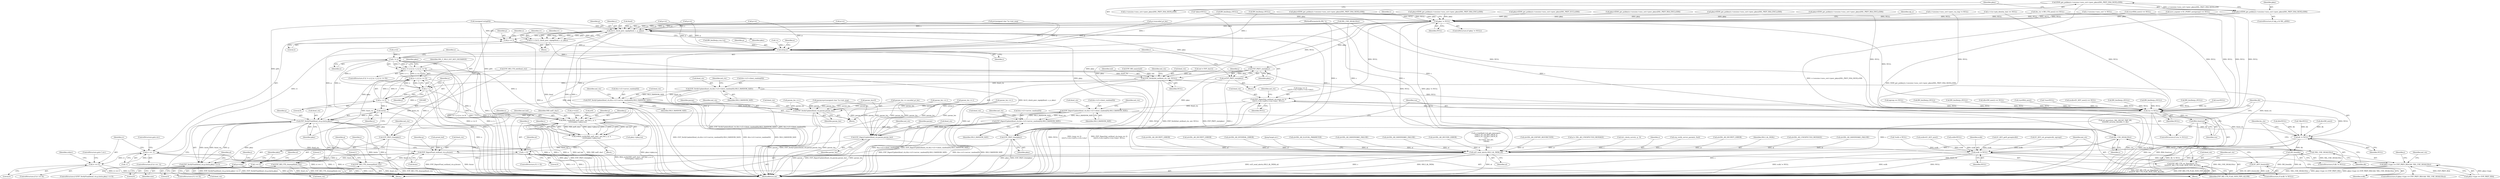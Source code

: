 digraph "0_openssl_b15f8769644b00ef7283521593360b7b2135cb63@array" {
"1000761" [label="(Call,X509_get_pubkey(s->session->sess_cert->peer_pkeys[SSL_PKEY_DSA_SIGN].x509))"];
"1000759" [label="(Call,pkey=X509_get_pubkey(s->session->sess_cert->peer_pkeys[SSL_PKEY_DSA_SIGN].x509))"];
"1001423" [label="(Call,pkey != NULL)"];
"1001443" [label="(Call,tls12_check_peer_sigalg(&md, s, p, pkey))"];
"1001441" [label="(Call,rv = tls12_check_peer_sigalg(&md, s, p, pkey))"];
"1001450" [label="(Call,rv == -1)"];
"1001457" [label="(Call,rv == 0)"];
"1001467" [label="(Call,p += 2)"];
"1001486" [label="(Call,n2s(p,i))"];
"1001498" [label="(Call,i != n)"];
"1001497" [label="(Call,(i != n) || (n > j) || (n <= 0))"];
"1001502" [label="(Call,n > j)"];
"1001501" [label="(Call,(n > j) || (n <= 0))"];
"1001505" [label="(Call,n <= 0)"];
"1001607" [label="(Call,RSA_verify(NID_md5_sha1, md_buf, j, p, n,\n\t\t\t\t\t\t\t\tpkey->pkey.rsa))"];
"1001605" [label="(Call,i=RSA_verify(NID_md5_sha1, md_buf, j, p, n,\n\t\t\t\t\t\t\t\tpkey->pkey.rsa))"];
"1001619" [label="(Call,i < 0)"];
"1001631" [label="(Call,i == 0)"];
"1001684" [label="(Call,(int)n)"];
"1001680" [label="(Call,EVP_VerifyFinal(&md_ctx,p,(int)n,pkey))"];
"1001679" [label="(Call,EVP_VerifyFinal(&md_ctx,p,(int)n,pkey) <= 0)"];
"1001728" [label="(Call,EVP_PKEY_free(pkey))"];
"1001730" [label="(Call,EVP_MD_CTX_cleanup(&md_ctx))"];
"1001741" [label="(Call,EVP_PKEY_free(pkey))"];
"1001765" [label="(Call,EVP_MD_CTX_cleanup(&md_ctx))"];
"1001494" [label="(Call,EVP_PKEY_size(pkey))"];
"1001492" [label="(Call,j=EVP_PKEY_size(pkey))"];
"1001521" [label="(Call,SSL_USE_SIGALGS(s))"];
"1001520" [label="(Call,!SSL_USE_SIGALGS(s))"];
"1001514" [label="(Call,pkey->type == EVP_PKEY_RSA && !SSL_USE_SIGALGS(s))"];
"1001736" [label="(Call,ssl3_send_alert(s,SSL3_AL_FATAL,al))"];
"1001546" [label="(Call,EVP_DigestInit_ex(&md_ctx,(num == 2)\n\t\t\t\t\t?s->ctx->md5:s->ctx->sha1, NULL))"];
"1001564" [label="(Call,EVP_DigestUpdate(&md_ctx,&(s->s3->client_random[0]),SSL3_RANDOM_SIZE))"];
"1001576" [label="(Call,EVP_DigestUpdate(&md_ctx,&(s->s3->server_random[0]),SSL3_RANDOM_SIZE))"];
"1001588" [label="(Call,EVP_DigestUpdate(&md_ctx,param,param_len))"];
"1001593" [label="(Call,EVP_DigestFinal_ex(&md_ctx,q,&size))"];
"1001542" [label="(Call,EVP_MD_CTX_set_flags(&md_ctx,\n\t\t\t\t\tEVP_MD_CTX_FLAG_NON_FIPS_ALLOW))"];
"1001599" [label="(Call,q+=size)"];
"1001744" [label="(Call,rsa != NULL)"];
"1001747" [label="(Call,RSA_free(rsa))"];
"1001750" [label="(Call,dh != NULL)"];
"1001753" [label="(Call,DH_free(dh))"];
"1001760" [label="(Call,ecdh != NULL)"];
"1001763" [label="(Call,EC_KEY_free(ecdh))"];
"1001644" [label="(Call,EVP_VerifyInit_ex(&md_ctx, md, NULL))"];
"1001649" [label="(Call,EVP_VerifyUpdate(&md_ctx,&(s->s3->client_random[0]),SSL3_RANDOM_SIZE))"];
"1001661" [label="(Call,EVP_VerifyUpdate(&md_ctx,&(s->s3->server_random[0]),SSL3_RANDOM_SIZE))"];
"1001673" [label="(Call,EVP_VerifyUpdate(&md_ctx,param,param_len))"];
"1001635" [label="(Call,al=SSL_AD_DECRYPT_ERROR)"];
"1001441" [label="(Call,rv = tls12_check_peer_sigalg(&md, s, p, pkey))"];
"1000281" [label="(Call,p=(unsigned char *)s->init_msg)"];
"1001619" [label="(Call,i < 0)"];
"1001474" [label="(Call,md = EVP_sha1())"];
"1001545" [label="(Identifier,EVP_MD_CTX_FLAG_NON_FIPS_ALLOW)"];
"1001594" [label="(Call,&md_ctx)"];
"1001503" [label="(Identifier,n)"];
"1000710" [label="(Call,BN_bin2bn(p,i,NULL))"];
"1001488" [label="(Identifier,i)"];
"1001612" [label="(Identifier,n)"];
"1001754" [label="(Identifier,dh)"];
"1001187" [label="(Call,ecdh=EC_KEY_new())"];
"1001242" [label="(Call,ngroup == NULL)"];
"1001649" [label="(Call,EVP_VerifyUpdate(&md_ctx,&(s->s3->client_random[0]),SSL3_RANDOM_SIZE))"];
"1001567" [label="(Call,&(s->s3->client_random[0]))"];
"1001523" [label="(Block,)"];
"1001492" [label="(Call,j=EVP_PKEY_size(pkey))"];
"1000155" [label="(Call,*dh=NULL)"];
"1000386" [label="(Call,param_len=0)"];
"1001563" [label="(Identifier,NULL)"];
"1001577" [label="(Call,&md_ctx)"];
"1001765" [label="(Call,EVP_MD_CTX_cleanup(&md_ctx))"];
"1001609" [label="(Identifier,md_buf)"];
"1000447" [label="(Call,param_len += i)"];
"1001590" [label="(Identifier,md_ctx)"];
"1001767" [label="(Identifier,md_ctx)"];
"1001703" [label="(Identifier,alg_a)"];
"1000759" [label="(Call,pkey=X509_get_pubkey(s->session->sess_cert->peer_pkeys[SSL_PKEY_DSA_SIGN].x509))"];
"1001690" [label="(Call,al=SSL_AD_DECRYPT_ERROR)"];
"1001763" [label="(Call,EC_KEY_free(ecdh))"];
"1001647" [label="(Identifier,md)"];
"1001623" [label="(Call,al=SSL_AD_DECRYPT_ERROR)"];
"1001652" [label="(Call,&(s->s3->client_random[0]))"];
"1001134" [label="(Call,pkey=X509_get_pubkey(s->session->sess_cert->peer_pkeys[SSL_PKEY_DSA_SIGN].x509))"];
"1001499" [label="(Identifier,i)"];
"1001650" [label="(Call,&md_ctx)"];
"1001546" [label="(Call,EVP_DigestInit_ex(&md_ctx,(num == 2)\n\t\t\t\t\t?s->ctx->md5:s->ctx->sha1, NULL))"];
"1001677" [label="(Identifier,param_len)"];
"1001521" [label="(Call,SSL_USE_SIGALGS(s))"];
"1001684" [label="(Call,(int)n)"];
"1001621" [label="(Literal,0)"];
"1001736" [label="(Call,ssl3_send_alert(s,SSL3_AL_FATAL,al))"];
"1001502" [label="(Call,n > j)"];
"1001467" [label="(Call,p += 2)"];
"1001600" [label="(Identifier,q)"];
"1001770" [label="(Literal,1)"];
"1001398" [label="(Call,ecdh=NULL)"];
"1001541" [label="(Block,)"];
"1001459" [label="(Literal,0)"];
"1001618" [label="(ControlStructure,if (i < 0))"];
"1001452" [label="(Call,-1)"];
"1001486" [label="(Call,n2s(p,i))"];
"1001542" [label="(Call,EVP_MD_CTX_set_flags(&md_ctx,\n\t\t\t\t\tEVP_MD_CTX_FLAG_NON_FIPS_ALLOW))"];
"1000719" [label="(Call,p+=i)"];
"1001597" [label="(Call,&size)"];
"1001504" [label="(Identifier,j)"];
"1001468" [label="(Identifier,p)"];
"1001497" [label="(Call,(i != n) || (n > j) || (n <= 0))"];
"1001337" [label="(Call,param_len += encoded_pt_len)"];
"1000867" [label="(Call,param_len += i)"];
"1001771" [label="(MethodReturn,int)"];
"1001517" [label="(Identifier,pkey)"];
"1000551" [label="(Call,BN_bin2bn(p,i,NULL))"];
"1001747" [label="(Call,RSA_free(rsa))"];
"1001578" [label="(Identifier,md_ctx)"];
"1001686" [label="(Identifier,n)"];
"1001465" [label="(Call,EVP_MD_name(md))"];
"1001729" [label="(Identifier,pkey)"];
"1000502" [label="(Call,p+=i)"];
"1001589" [label="(Call,&md_ctx)"];
"1001749" [label="(ControlStructure,if (dh != NULL))"];
"1000762" [label="(Call,s->session->sess_cert->peer_pkeys[SSL_PKEY_DSA_SIGN].x509)"];
"1000400" [label="(Call,al=SSL_AD_DECODE_ERROR)"];
"1001661" [label="(Call,EVP_VerifyUpdate(&md_ctx,&(s->s3->server_random[0]),SSL3_RANDOM_SIZE))"];
"1001620" [label="(Identifier,i)"];
"1000760" [label="(Identifier,pkey)"];
"1000602" [label="(Call,BN_bin2bn(p,i,NULL))"];
"1001745" [label="(Identifier,rsa)"];
"1001679" [label="(Call,EVP_VerifyFinal(&md_ctx,p,(int)n,pkey) <= 0)"];
"1000699" [label="(Call,param_len += i)"];
"1000183" [label="(Call,s->method->ssl_get_message(s,\n\t\tSSL3_ST_CR_KEY_EXCH_A,\n\t\tSSL3_ST_CR_KEY_EXCH_B,\n\t\t-1,\n\t\ts->max_cert_list,\n \t\t&ok))"];
"1001426" [label="(Block,)"];
"1001644" [label="(Call,EVP_VerifyInit_ex(&md_ctx, md, NULL))"];
"1001282" [label="(Call,al=SSL_AD_EXPORT_RESTRICTION)"];
"1001450" [label="(Call,rv == -1)"];
"1001630" [label="(ControlStructure,if (i == 0))"];
"1001513" [label="(ControlStructure,if (pkey->type == EVP_PKEY_RSA && !SSL_USE_SIGALGS(s)))"];
"1001631" [label="(Call,i == 0)"];
"1001673" [label="(Call,EVP_VerifyUpdate(&md_ctx,param,param_len))"];
"1000233" [label="(Call,al = SSL_AD_UNEXPECTED_MESSAGE)"];
"1001595" [label="(Identifier,md_ctx)"];
"1000936" [label="(Call,(dh=DH_new()) == NULL)"];
"1001469" [label="(Literal,2)"];
"1001507" [label="(Literal,0)"];
"1001543" [label="(Call,&md_ctx)"];
"1001608" [label="(Identifier,NID_md5_sha1)"];
"1000298" [label="(Call,s->session->sess_cert->peer_rsa_tmp != NULL)"];
"1001500" [label="(Identifier,n)"];
"1001079" [label="(Call,BN_bin2bn(p,i,NULL))"];
"1001506" [label="(Identifier,n)"];
"1000128" [label="(Block,)"];
"1001210" [label="(Call,tls1_check_curve(s, p, 3))"];
"1001751" [label="(Identifier,dh)"];
"1001662" [label="(Call,&md_ctx)"];
"1001683" [label="(Identifier,p)"];
"1001471" [label="(Identifier,n)"];
"1001494" [label="(Call,EVP_PKEY_size(pkey))"];
"1001490" [label="(Identifier,n)"];
"1001636" [label="(Identifier,al)"];
"1001674" [label="(Call,&md_ctx)"];
"1001737" [label="(Identifier,s)"];
"1000727" [label="(Call,srp_verify_server_param(s, &al))"];
"1001646" [label="(Identifier,md_ctx)"];
"1000143" [label="(Call,*pkey=NULL)"];
"1000740" [label="(Call,pkey=X509_get_pubkey(s->session->sess_cert->peer_pkeys[SSL_PKEY_RSA_ENC].x509))"];
"1001463" [label="(Identifier,stderr)"];
"1001607" [label="(Call,RSA_verify(NID_md5_sha1, md_buf, j, p, n,\n\t\t\t\t\t\t\t\tpkey->pkey.rsa))"];
"1001495" [label="(Identifier,pkey)"];
"1001566" [label="(Identifier,md_ctx)"];
"1000279" [label="(Call,param=p=(unsigned char *)s->init_msg)"];
"1001643" [label="(Block,)"];
"1001660" [label="(Identifier,SSL3_RANDOM_SIZE)"];
"1001449" [label="(ControlStructure,if (rv == -1))"];
"1001428" [label="(Call,SSL_USE_SIGALGS(s))"];
"1001447" [label="(Identifier,p)"];
"1001088" [label="(Call,p+=i)"];
"1001454" [label="(ControlStructure,goto err;)"];
"1001576" [label="(Call,EVP_DigestUpdate(&md_ctx,&(s->s3->server_random[0]),SSL3_RANDOM_SIZE))"];
"1001451" [label="(Identifier,rv)"];
"1001515" [label="(Call,pkey->type == EVP_PKEY_RSA)"];
"1001738" [label="(Identifier,SSL3_AL_FATAL)"];
"1000781" [label="(Call,rsa=RSA_new())"];
"1001443" [label="(Call,tls12_check_peer_sigalg(&md, s, p, pkey))"];
"1001564" [label="(Call,EVP_DigestUpdate(&md_ctx,&(s->s3->client_random[0]),SSL3_RANDOM_SIZE))"];
"1001675" [label="(Identifier,md_ctx)"];
"1001446" [label="(Identifier,s)"];
"1001766" [label="(Call,&md_ctx)"];
"1001514" [label="(Call,pkey->type == EVP_PKEY_RSA && !SSL_USE_SIGALGS(s))"];
"1001624" [label="(Identifier,al)"];
"1001565" [label="(Call,&md_ctx)"];
"1001746" [label="(Identifier,NULL)"];
"1001742" [label="(Identifier,pkey)"];
"1001575" [label="(Identifier,SSL3_RANDOM_SIZE)"];
"1001664" [label="(Call,&(s->s3->server_random[0]))"];
"1001444" [label="(Call,&md)"];
"1001728" [label="(Call,EVP_PKEY_free(pkey))"];
"1000630" [label="(Call,(unsigned int)(p[0]))"];
"1001343" [label="(Call,p+=encoded_pt_len)"];
"1001501" [label="(Call,(n > j) || (n <= 0))"];
"1000151" [label="(Call,*rsa=NULL)"];
"1001752" [label="(Identifier,NULL)"];
"1001415" [label="(Call,al=SSL_AD_UNEXPECTED_MESSAGE)"];
"1001606" [label="(Identifier,i)"];
"1001681" [label="(Call,&md_ctx)"];
"1001498" [label="(Call,i != n)"];
"1001688" [label="(Literal,0)"];
"1001522" [label="(Identifier,s)"];
"1001423" [label="(Call,pkey != NULL)"];
"1000495" [label="(Call,al=SSL_AD_HANDSHAKE_FAILURE)"];
"1001457" [label="(Call,rv == 0)"];
"1001731" [label="(Call,&md_ctx)"];
"1001744" [label="(Call,rsa != NULL)"];
"1000937" [label="(Call,dh=DH_new())"];
"1001115" [label="(Call,pkey=X509_get_pubkey(s->session->sess_cert->peer_pkeys[SSL_PKEY_RSA_ENC].x509))"];
"1001186" [label="(Call,(ecdh=EC_KEY_new()) == NULL)"];
"1001648" [label="(Identifier,NULL)"];
"1001424" [label="(Identifier,pkey)"];
"1001030" [label="(Call,BN_bin2bn(p,i,NULL))"];
"1001691" [label="(Identifier,al)"];
"1000659" [label="(Call,BN_bin2bn(p,i,NULL))"];
"1000780" [label="(Call,(rsa=RSA_new()) == NULL)"];
"1001764" [label="(Identifier,ecdh)"];
"1001602" [label="(Call,j+=size)"];
"1001294" [label="(Call,(srvr_ecpoint = EC_POINT_new(group)) == NULL)"];
"1001527" [label="(Identifier,j)"];
"1001096" [label="(Call,ssl_security(s, SSL_SECOP_TMP_DH,\n\t\t\t\t\t\tDH_security_bits(dh), 0, dh))"];
"1001505" [label="(Call,n <= 0)"];
"1001549" [label="(Call,(num == 2)\n\t\t\t\t\t?s->ctx->md5:s->ctx->sha1)"];
"1001748" [label="(Identifier,rsa)"];
"1001596" [label="(Identifier,q)"];
"1000127" [label="(MethodParameterIn,SSL *s)"];
"1001588" [label="(Call,EVP_DigestUpdate(&md_ctx,param,param_len))"];
"1001756" [label="(Identifier,bn_ctx)"];
"1001676" [label="(Identifier,param)"];
"1001422" [label="(ControlStructure,if (pkey != NULL))"];
"1000487" [label="(Call,s->ctx->psk_identity_hint == NULL)"];
"1000289" [label="(Call,s->session->sess_cert != NULL)"];
"1001599" [label="(Call,q+=size)"];
"1001548" [label="(Identifier,md_ctx)"];
"1000876" [label="(Call,BN_bin2bn(p,i,rsa->e))"];
"1001526" [label="(Call,j=0)"];
"1001613" [label="(Call,pkey->pkey.rsa)"];
"1001760" [label="(Call,ecdh != NULL)"];
"1001680" [label="(Call,EVP_VerifyFinal(&md_ctx,p,(int)n,pkey))"];
"1001730" [label="(Call,EVP_MD_CTX_cleanup(&md_ctx))"];
"1001230" [label="(Call,al=SSL_AD_INTERNAL_ERROR)"];
"1001753" [label="(Call,DH_free(dh))"];
"1001587" [label="(Identifier,SSL3_RANDOM_SIZE)"];
"1001743" [label="(ControlStructure,if (rsa != NULL))"];
"1001496" [label="(ControlStructure,if ((i != n) || (n > j) || (n <= 0)))"];
"1001520" [label="(Call,!SSL_USE_SIGALGS(s))"];
"1001429" [label="(Identifier,s)"];
"1001651" [label="(Identifier,md_ctx)"];
"1001750" [label="(Call,dh != NULL)"];
"1000981" [label="(Call,BN_bin2bn(p,i,NULL))"];
"1001593" [label="(Call,EVP_DigestFinal_ex(&md_ctx,q,&size))"];
"1001493" [label="(Identifier,j)"];
"1001353" [label="(Call,pkey=X509_get_pubkey(s->session->sess_cert->peer_pkeys[SSL_PKEY_RSA_ENC].x509))"];
"1001739" [label="(Identifier,al)"];
"1001740" [label="(JumpTarget,err:)"];
"1001461" [label="(ControlStructure,goto f_err;)"];
"1001603" [label="(Identifier,j)"];
"1001070" [label="(Call,param_len += i)"];
"1001456" [label="(ControlStructure,if (rv == 0))"];
"1001448" [label="(Identifier,pkey)"];
"1001458" [label="(Identifier,rv)"];
"1001170" [label="(Call,al=SSL_AD_ILLEGAL_PARAMETER)"];
"1001761" [label="(Identifier,ecdh)"];
"1001732" [label="(Identifier,md_ctx)"];
"1001579" [label="(Call,&(s->s3->server_random[0]))"];
"1001741" [label="(Call,EVP_PKEY_free(pkey))"];
"1001104" [label="(Call,al=SSL_AD_HANDSHAKE_FAILURE)"];
"1001372" [label="(Call,pkey=X509_get_pubkey(s->session->sess_cert->peer_pkeys[SSL_PKEY_ECC].x509))"];
"1001529" [label="(Call,q=md_buf)"];
"1001663" [label="(Identifier,md_ctx)"];
"1001489" [label="(Call,n-=2)"];
"1001605" [label="(Call,i=RSA_verify(NID_md5_sha1, md_buf, j, p, n,\n\t\t\t\t\t\t\t\tpkey->pkey.rsa))"];
"1001487" [label="(Identifier,p)"];
"1001672" [label="(Identifier,SSL3_RANDOM_SIZE)"];
"1001510" [label="(Identifier,SSL_F_SSL3_GET_KEY_EXCHANGE)"];
"1001687" [label="(Identifier,pkey)"];
"1001682" [label="(Identifier,md_ctx)"];
"1000755" [label="(ControlStructure,if (alg_a & SSL_aDSS))"];
"1001157" [label="(Call,dh=NULL)"];
"1001611" [label="(Identifier,p)"];
"1001762" [label="(Identifier,NULL)"];
"1001442" [label="(Identifier,rv)"];
"1000429" [label="(Call,al=SSL_AD_HANDSHAKE_FAILURE)"];
"1001265" [label="(Call,EC_KEY_get0_group(ecdh))"];
"1000897" [label="(Call,pkey=X509_get_pubkey(s->session->sess_cert->peer_pkeys[SSL_PKEY_RSA_ENC].x509))"];
"1000178" [label="(Call,EVP_MD_CTX_init(&md_ctx))"];
"1001601" [label="(Identifier,size)"];
"1001252" [label="(Call,EC_KEY_set_group(ecdh, ngroup))"];
"1000461" [label="(Call,1-i)"];
"1001430" [label="(Block,)"];
"1001610" [label="(Identifier,j)"];
"1001759" [label="(ControlStructure,if (ecdh != NULL))"];
"1001300" [label="(Call,(bn_ctx = BN_CTX_new()) == NULL)"];
"1001633" [label="(Literal,0)"];
"1001678" [label="(ControlStructure,if (EVP_VerifyFinal(&md_ctx,p,(int)n,pkey) <= 0))"];
"1001592" [label="(Identifier,param_len)"];
"1001425" [label="(Identifier,NULL)"];
"1000159" [label="(Call,*ecdh = NULL)"];
"1001734" [label="(Literal,1)"];
"1001591" [label="(Identifier,param)"];
"1001645" [label="(Call,&md_ctx)"];
"1000761" [label="(Call,X509_get_pubkey(s->session->sess_cert->peer_pkeys[SSL_PKEY_DSA_SIGN].x509))"];
"1001547" [label="(Call,&md_ctx)"];
"1000926" [label="(Call,rsa=NULL)"];
"1001632" [label="(Identifier,i)"];
"1000887" [label="(Call,p+=i)"];
"1000761" -> "1000759"  [label="AST: "];
"1000761" -> "1000762"  [label="CFG: "];
"1000762" -> "1000761"  [label="AST: "];
"1000759" -> "1000761"  [label="CFG: "];
"1000761" -> "1001771"  [label="DDG: s->session->sess_cert->peer_pkeys[SSL_PKEY_DSA_SIGN].x509"];
"1000761" -> "1000759"  [label="DDG: s->session->sess_cert->peer_pkeys[SSL_PKEY_DSA_SIGN].x509"];
"1000759" -> "1000755"  [label="AST: "];
"1000760" -> "1000759"  [label="AST: "];
"1001424" -> "1000759"  [label="CFG: "];
"1000759" -> "1001771"  [label="DDG: X509_get_pubkey(s->session->sess_cert->peer_pkeys[SSL_PKEY_DSA_SIGN].x509)"];
"1000759" -> "1001423"  [label="DDG: pkey"];
"1001423" -> "1001422"  [label="AST: "];
"1001423" -> "1001425"  [label="CFG: "];
"1001424" -> "1001423"  [label="AST: "];
"1001425" -> "1001423"  [label="AST: "];
"1001429" -> "1001423"  [label="CFG: "];
"1001703" -> "1001423"  [label="CFG: "];
"1001423" -> "1001771"  [label="DDG: NULL"];
"1001423" -> "1001771"  [label="DDG: pkey != NULL"];
"1001115" -> "1001423"  [label="DDG: pkey"];
"1000143" -> "1001423"  [label="DDG: pkey"];
"1000897" -> "1001423"  [label="DDG: pkey"];
"1001353" -> "1001423"  [label="DDG: pkey"];
"1000740" -> "1001423"  [label="DDG: pkey"];
"1001134" -> "1001423"  [label="DDG: pkey"];
"1001372" -> "1001423"  [label="DDG: pkey"];
"1000487" -> "1001423"  [label="DDG: NULL"];
"1000298" -> "1001423"  [label="DDG: NULL"];
"1000710" -> "1001423"  [label="DDG: NULL"];
"1000289" -> "1001423"  [label="DDG: NULL"];
"1001294" -> "1001423"  [label="DDG: NULL"];
"1001300" -> "1001423"  [label="DDG: NULL"];
"1001079" -> "1001423"  [label="DDG: NULL"];
"1000780" -> "1001423"  [label="DDG: NULL"];
"1001423" -> "1001443"  [label="DDG: pkey"];
"1001423" -> "1001494"  [label="DDG: pkey"];
"1001423" -> "1001546"  [label="DDG: NULL"];
"1001423" -> "1001644"  [label="DDG: NULL"];
"1001423" -> "1001728"  [label="DDG: pkey"];
"1001423" -> "1001741"  [label="DDG: pkey"];
"1001423" -> "1001744"  [label="DDG: NULL"];
"1001443" -> "1001441"  [label="AST: "];
"1001443" -> "1001448"  [label="CFG: "];
"1001444" -> "1001443"  [label="AST: "];
"1001446" -> "1001443"  [label="AST: "];
"1001447" -> "1001443"  [label="AST: "];
"1001448" -> "1001443"  [label="AST: "];
"1001441" -> "1001443"  [label="CFG: "];
"1001443" -> "1001771"  [label="DDG: &md"];
"1001443" -> "1001771"  [label="DDG: p"];
"1001443" -> "1001771"  [label="DDG: s"];
"1001443" -> "1001441"  [label="DDG: &md"];
"1001443" -> "1001441"  [label="DDG: s"];
"1001443" -> "1001441"  [label="DDG: p"];
"1001443" -> "1001441"  [label="DDG: pkey"];
"1001428" -> "1001443"  [label="DDG: s"];
"1000127" -> "1001443"  [label="DDG: s"];
"1000281" -> "1001443"  [label="DDG: p"];
"1000630" -> "1001443"  [label="DDG: p[0]"];
"1000502" -> "1001443"  [label="DDG: p"];
"1001088" -> "1001443"  [label="DDG: p"];
"1000719" -> "1001443"  [label="DDG: p"];
"1001343" -> "1001443"  [label="DDG: p"];
"1000887" -> "1001443"  [label="DDG: p"];
"1001443" -> "1001467"  [label="DDG: p"];
"1001443" -> "1001494"  [label="DDG: pkey"];
"1001443" -> "1001521"  [label="DDG: s"];
"1001443" -> "1001736"  [label="DDG: s"];
"1001443" -> "1001741"  [label="DDG: pkey"];
"1001441" -> "1001430"  [label="AST: "];
"1001442" -> "1001441"  [label="AST: "];
"1001451" -> "1001441"  [label="CFG: "];
"1001441" -> "1001771"  [label="DDG: tls12_check_peer_sigalg(&md, s, p, pkey)"];
"1001441" -> "1001450"  [label="DDG: rv"];
"1001450" -> "1001449"  [label="AST: "];
"1001450" -> "1001452"  [label="CFG: "];
"1001451" -> "1001450"  [label="AST: "];
"1001452" -> "1001450"  [label="AST: "];
"1001454" -> "1001450"  [label="CFG: "];
"1001458" -> "1001450"  [label="CFG: "];
"1001450" -> "1001771"  [label="DDG: -1"];
"1001450" -> "1001771"  [label="DDG: rv"];
"1001450" -> "1001771"  [label="DDG: rv == -1"];
"1001452" -> "1001450"  [label="DDG: 1"];
"1001450" -> "1001457"  [label="DDG: rv"];
"1001457" -> "1001456"  [label="AST: "];
"1001457" -> "1001459"  [label="CFG: "];
"1001458" -> "1001457"  [label="AST: "];
"1001459" -> "1001457"  [label="AST: "];
"1001461" -> "1001457"  [label="CFG: "];
"1001463" -> "1001457"  [label="CFG: "];
"1001457" -> "1001771"  [label="DDG: rv == 0"];
"1001457" -> "1001771"  [label="DDG: rv"];
"1001467" -> "1001430"  [label="AST: "];
"1001467" -> "1001469"  [label="CFG: "];
"1001468" -> "1001467"  [label="AST: "];
"1001469" -> "1001467"  [label="AST: "];
"1001471" -> "1001467"  [label="CFG: "];
"1001467" -> "1001771"  [label="DDG: p"];
"1000630" -> "1001467"  [label="DDG: p[0]"];
"1001467" -> "1001486"  [label="DDG: p"];
"1001486" -> "1001426"  [label="AST: "];
"1001486" -> "1001488"  [label="CFG: "];
"1001487" -> "1001486"  [label="AST: "];
"1001488" -> "1001486"  [label="AST: "];
"1001490" -> "1001486"  [label="CFG: "];
"1001486" -> "1001771"  [label="DDG: p"];
"1001486" -> "1001771"  [label="DDG: n2s(p,i)"];
"1000281" -> "1001486"  [label="DDG: p"];
"1000630" -> "1001486"  [label="DDG: p[0]"];
"1000502" -> "1001486"  [label="DDG: p"];
"1001088" -> "1001486"  [label="DDG: p"];
"1001343" -> "1001486"  [label="DDG: p"];
"1000887" -> "1001486"  [label="DDG: p"];
"1000719" -> "1001486"  [label="DDG: p"];
"1000710" -> "1001486"  [label="DDG: i"];
"1000461" -> "1001486"  [label="DDG: i"];
"1001079" -> "1001486"  [label="DDG: i"];
"1000876" -> "1001486"  [label="DDG: i"];
"1001486" -> "1001498"  [label="DDG: i"];
"1001486" -> "1001607"  [label="DDG: p"];
"1001486" -> "1001680"  [label="DDG: p"];
"1001498" -> "1001497"  [label="AST: "];
"1001498" -> "1001500"  [label="CFG: "];
"1001499" -> "1001498"  [label="AST: "];
"1001500" -> "1001498"  [label="AST: "];
"1001503" -> "1001498"  [label="CFG: "];
"1001497" -> "1001498"  [label="CFG: "];
"1001498" -> "1001771"  [label="DDG: n"];
"1001498" -> "1001771"  [label="DDG: i"];
"1001498" -> "1001497"  [label="DDG: i"];
"1001498" -> "1001497"  [label="DDG: n"];
"1001489" -> "1001498"  [label="DDG: n"];
"1001498" -> "1001502"  [label="DDG: n"];
"1001498" -> "1001607"  [label="DDG: n"];
"1001498" -> "1001684"  [label="DDG: n"];
"1001497" -> "1001496"  [label="AST: "];
"1001497" -> "1001501"  [label="CFG: "];
"1001501" -> "1001497"  [label="AST: "];
"1001510" -> "1001497"  [label="CFG: "];
"1001517" -> "1001497"  [label="CFG: "];
"1001497" -> "1001771"  [label="DDG: (i != n) || (n > j) || (n <= 0)"];
"1001497" -> "1001771"  [label="DDG: (n > j) || (n <= 0)"];
"1001497" -> "1001771"  [label="DDG: i != n"];
"1001501" -> "1001497"  [label="DDG: n > j"];
"1001501" -> "1001497"  [label="DDG: n <= 0"];
"1001502" -> "1001501"  [label="AST: "];
"1001502" -> "1001504"  [label="CFG: "];
"1001503" -> "1001502"  [label="AST: "];
"1001504" -> "1001502"  [label="AST: "];
"1001506" -> "1001502"  [label="CFG: "];
"1001501" -> "1001502"  [label="CFG: "];
"1001502" -> "1001771"  [label="DDG: j"];
"1001502" -> "1001771"  [label="DDG: n"];
"1001502" -> "1001501"  [label="DDG: n"];
"1001502" -> "1001501"  [label="DDG: j"];
"1001492" -> "1001502"  [label="DDG: j"];
"1001502" -> "1001505"  [label="DDG: n"];
"1001502" -> "1001607"  [label="DDG: n"];
"1001502" -> "1001684"  [label="DDG: n"];
"1001501" -> "1001505"  [label="CFG: "];
"1001505" -> "1001501"  [label="AST: "];
"1001501" -> "1001771"  [label="DDG: n > j"];
"1001501" -> "1001771"  [label="DDG: n <= 0"];
"1001505" -> "1001501"  [label="DDG: n"];
"1001505" -> "1001501"  [label="DDG: 0"];
"1001505" -> "1001507"  [label="CFG: "];
"1001506" -> "1001505"  [label="AST: "];
"1001507" -> "1001505"  [label="AST: "];
"1001505" -> "1001771"  [label="DDG: n"];
"1001505" -> "1001607"  [label="DDG: n"];
"1001505" -> "1001684"  [label="DDG: n"];
"1001607" -> "1001605"  [label="AST: "];
"1001607" -> "1001613"  [label="CFG: "];
"1001608" -> "1001607"  [label="AST: "];
"1001609" -> "1001607"  [label="AST: "];
"1001610" -> "1001607"  [label="AST: "];
"1001611" -> "1001607"  [label="AST: "];
"1001612" -> "1001607"  [label="AST: "];
"1001613" -> "1001607"  [label="AST: "];
"1001605" -> "1001607"  [label="CFG: "];
"1001607" -> "1001771"  [label="DDG: n"];
"1001607" -> "1001771"  [label="DDG: j"];
"1001607" -> "1001771"  [label="DDG: p"];
"1001607" -> "1001771"  [label="DDG: md_buf"];
"1001607" -> "1001771"  [label="DDG: NID_md5_sha1"];
"1001607" -> "1001771"  [label="DDG: pkey->pkey.rsa"];
"1001607" -> "1001605"  [label="DDG: NID_md5_sha1"];
"1001607" -> "1001605"  [label="DDG: pkey->pkey.rsa"];
"1001607" -> "1001605"  [label="DDG: n"];
"1001607" -> "1001605"  [label="DDG: p"];
"1001607" -> "1001605"  [label="DDG: j"];
"1001607" -> "1001605"  [label="DDG: md_buf"];
"1001526" -> "1001607"  [label="DDG: j"];
"1001602" -> "1001607"  [label="DDG: j"];
"1000630" -> "1001607"  [label="DDG: p[0]"];
"1001605" -> "1001523"  [label="AST: "];
"1001606" -> "1001605"  [label="AST: "];
"1001620" -> "1001605"  [label="CFG: "];
"1001605" -> "1001771"  [label="DDG: RSA_verify(NID_md5_sha1, md_buf, j, p, n,\n\t\t\t\t\t\t\t\tpkey->pkey.rsa)"];
"1001605" -> "1001619"  [label="DDG: i"];
"1001619" -> "1001618"  [label="AST: "];
"1001619" -> "1001621"  [label="CFG: "];
"1001620" -> "1001619"  [label="AST: "];
"1001621" -> "1001619"  [label="AST: "];
"1001624" -> "1001619"  [label="CFG: "];
"1001632" -> "1001619"  [label="CFG: "];
"1001619" -> "1001771"  [label="DDG: i < 0"];
"1001619" -> "1001771"  [label="DDG: i"];
"1001619" -> "1001631"  [label="DDG: i"];
"1001631" -> "1001630"  [label="AST: "];
"1001631" -> "1001633"  [label="CFG: "];
"1001632" -> "1001631"  [label="AST: "];
"1001633" -> "1001631"  [label="AST: "];
"1001636" -> "1001631"  [label="CFG: "];
"1001729" -> "1001631"  [label="CFG: "];
"1001631" -> "1001771"  [label="DDG: i == 0"];
"1001631" -> "1001771"  [label="DDG: i"];
"1001684" -> "1001680"  [label="AST: "];
"1001684" -> "1001686"  [label="CFG: "];
"1001685" -> "1001684"  [label="AST: "];
"1001686" -> "1001684"  [label="AST: "];
"1001687" -> "1001684"  [label="CFG: "];
"1001684" -> "1001771"  [label="DDG: n"];
"1001684" -> "1001680"  [label="DDG: n"];
"1001680" -> "1001679"  [label="AST: "];
"1001680" -> "1001687"  [label="CFG: "];
"1001681" -> "1001680"  [label="AST: "];
"1001683" -> "1001680"  [label="AST: "];
"1001687" -> "1001680"  [label="AST: "];
"1001688" -> "1001680"  [label="CFG: "];
"1001680" -> "1001771"  [label="DDG: (int)n"];
"1001680" -> "1001771"  [label="DDG: p"];
"1001680" -> "1001679"  [label="DDG: &md_ctx"];
"1001680" -> "1001679"  [label="DDG: p"];
"1001680" -> "1001679"  [label="DDG: (int)n"];
"1001680" -> "1001679"  [label="DDG: pkey"];
"1001673" -> "1001680"  [label="DDG: &md_ctx"];
"1000630" -> "1001680"  [label="DDG: p[0]"];
"1001494" -> "1001680"  [label="DDG: pkey"];
"1001680" -> "1001728"  [label="DDG: pkey"];
"1001680" -> "1001730"  [label="DDG: &md_ctx"];
"1001680" -> "1001741"  [label="DDG: pkey"];
"1001680" -> "1001765"  [label="DDG: &md_ctx"];
"1001679" -> "1001678"  [label="AST: "];
"1001679" -> "1001688"  [label="CFG: "];
"1001688" -> "1001679"  [label="AST: "];
"1001691" -> "1001679"  [label="CFG: "];
"1001729" -> "1001679"  [label="CFG: "];
"1001679" -> "1001771"  [label="DDG: EVP_VerifyFinal(&md_ctx,p,(int)n,pkey) <= 0"];
"1001679" -> "1001771"  [label="DDG: EVP_VerifyFinal(&md_ctx,p,(int)n,pkey)"];
"1001728" -> "1000128"  [label="AST: "];
"1001728" -> "1001729"  [label="CFG: "];
"1001729" -> "1001728"  [label="AST: "];
"1001732" -> "1001728"  [label="CFG: "];
"1001728" -> "1001771"  [label="DDG: pkey"];
"1001728" -> "1001771"  [label="DDG: EVP_PKEY_free(pkey)"];
"1001494" -> "1001728"  [label="DDG: pkey"];
"1001730" -> "1000128"  [label="AST: "];
"1001730" -> "1001731"  [label="CFG: "];
"1001731" -> "1001730"  [label="AST: "];
"1001734" -> "1001730"  [label="CFG: "];
"1001730" -> "1001771"  [label="DDG: EVP_MD_CTX_cleanup(&md_ctx)"];
"1001730" -> "1001771"  [label="DDG: &md_ctx"];
"1000178" -> "1001730"  [label="DDG: &md_ctx"];
"1001593" -> "1001730"  [label="DDG: &md_ctx"];
"1001741" -> "1000128"  [label="AST: "];
"1001741" -> "1001742"  [label="CFG: "];
"1001742" -> "1001741"  [label="AST: "];
"1001745" -> "1001741"  [label="CFG: "];
"1001741" -> "1001771"  [label="DDG: pkey"];
"1001741" -> "1001771"  [label="DDG: EVP_PKEY_free(pkey)"];
"1001494" -> "1001741"  [label="DDG: pkey"];
"1000143" -> "1001741"  [label="DDG: pkey"];
"1001765" -> "1000128"  [label="AST: "];
"1001765" -> "1001766"  [label="CFG: "];
"1001766" -> "1001765"  [label="AST: "];
"1001770" -> "1001765"  [label="CFG: "];
"1001765" -> "1001771"  [label="DDG: &md_ctx"];
"1001765" -> "1001771"  [label="DDG: EVP_MD_CTX_cleanup(&md_ctx)"];
"1000178" -> "1001765"  [label="DDG: &md_ctx"];
"1001593" -> "1001765"  [label="DDG: &md_ctx"];
"1001494" -> "1001492"  [label="AST: "];
"1001494" -> "1001495"  [label="CFG: "];
"1001495" -> "1001494"  [label="AST: "];
"1001492" -> "1001494"  [label="CFG: "];
"1001494" -> "1001492"  [label="DDG: pkey"];
"1001492" -> "1001426"  [label="AST: "];
"1001493" -> "1001492"  [label="AST: "];
"1001499" -> "1001492"  [label="CFG: "];
"1001492" -> "1001771"  [label="DDG: EVP_PKEY_size(pkey)"];
"1001492" -> "1001771"  [label="DDG: j"];
"1001521" -> "1001520"  [label="AST: "];
"1001521" -> "1001522"  [label="CFG: "];
"1001522" -> "1001521"  [label="AST: "];
"1001520" -> "1001521"  [label="CFG: "];
"1001521" -> "1001771"  [label="DDG: s"];
"1001521" -> "1001520"  [label="DDG: s"];
"1001428" -> "1001521"  [label="DDG: s"];
"1000127" -> "1001521"  [label="DDG: s"];
"1001521" -> "1001736"  [label="DDG: s"];
"1001520" -> "1001514"  [label="AST: "];
"1001514" -> "1001520"  [label="CFG: "];
"1001520" -> "1001771"  [label="DDG: SSL_USE_SIGALGS(s)"];
"1001520" -> "1001514"  [label="DDG: SSL_USE_SIGALGS(s)"];
"1001514" -> "1001513"  [label="AST: "];
"1001514" -> "1001515"  [label="CFG: "];
"1001515" -> "1001514"  [label="AST: "];
"1001527" -> "1001514"  [label="CFG: "];
"1001646" -> "1001514"  [label="CFG: "];
"1001514" -> "1001771"  [label="DDG: !SSL_USE_SIGALGS(s)"];
"1001514" -> "1001771"  [label="DDG: pkey->type == EVP_PKEY_RSA"];
"1001514" -> "1001771"  [label="DDG: pkey->type == EVP_PKEY_RSA && !SSL_USE_SIGALGS(s)"];
"1001515" -> "1001514"  [label="DDG: pkey->type"];
"1001515" -> "1001514"  [label="DDG: EVP_PKEY_RSA"];
"1001736" -> "1000128"  [label="AST: "];
"1001736" -> "1001739"  [label="CFG: "];
"1001737" -> "1001736"  [label="AST: "];
"1001738" -> "1001736"  [label="AST: "];
"1001739" -> "1001736"  [label="AST: "];
"1001740" -> "1001736"  [label="CFG: "];
"1001736" -> "1001771"  [label="DDG: ssl3_send_alert(s,SSL3_AL_FATAL,al)"];
"1001736" -> "1001771"  [label="DDG: s"];
"1001736" -> "1001771"  [label="DDG: SSL3_AL_FATAL"];
"1001736" -> "1001771"  [label="DDG: al"];
"1001096" -> "1001736"  [label="DDG: s"];
"1001428" -> "1001736"  [label="DDG: s"];
"1000727" -> "1001736"  [label="DDG: s"];
"1001210" -> "1001736"  [label="DDG: s"];
"1000183" -> "1001736"  [label="DDG: s"];
"1000127" -> "1001736"  [label="DDG: s"];
"1001635" -> "1001736"  [label="DDG: al"];
"1001690" -> "1001736"  [label="DDG: al"];
"1001104" -> "1001736"  [label="DDG: al"];
"1001282" -> "1001736"  [label="DDG: al"];
"1000495" -> "1001736"  [label="DDG: al"];
"1000400" -> "1001736"  [label="DDG: al"];
"1001623" -> "1001736"  [label="DDG: al"];
"1001170" -> "1001736"  [label="DDG: al"];
"1000233" -> "1001736"  [label="DDG: al"];
"1001415" -> "1001736"  [label="DDG: al"];
"1000429" -> "1001736"  [label="DDG: al"];
"1001230" -> "1001736"  [label="DDG: al"];
"1001546" -> "1001541"  [label="AST: "];
"1001546" -> "1001563"  [label="CFG: "];
"1001547" -> "1001546"  [label="AST: "];
"1001549" -> "1001546"  [label="AST: "];
"1001563" -> "1001546"  [label="AST: "];
"1001566" -> "1001546"  [label="CFG: "];
"1001546" -> "1001771"  [label="DDG: NULL"];
"1001546" -> "1001771"  [label="DDG: (num == 2)\n\t\t\t\t\t?s->ctx->md5:s->ctx->sha1"];
"1001546" -> "1001771"  [label="DDG: EVP_DigestInit_ex(&md_ctx,(num == 2)\n\t\t\t\t\t?s->ctx->md5:s->ctx->sha1, NULL)"];
"1001542" -> "1001546"  [label="DDG: &md_ctx"];
"1001546" -> "1001564"  [label="DDG: &md_ctx"];
"1001546" -> "1001744"  [label="DDG: NULL"];
"1001564" -> "1001541"  [label="AST: "];
"1001564" -> "1001575"  [label="CFG: "];
"1001565" -> "1001564"  [label="AST: "];
"1001567" -> "1001564"  [label="AST: "];
"1001575" -> "1001564"  [label="AST: "];
"1001578" -> "1001564"  [label="CFG: "];
"1001564" -> "1001771"  [label="DDG: &(s->s3->client_random[0])"];
"1001564" -> "1001771"  [label="DDG: EVP_DigestUpdate(&md_ctx,&(s->s3->client_random[0]),SSL3_RANDOM_SIZE)"];
"1001576" -> "1001564"  [label="DDG: SSL3_RANDOM_SIZE"];
"1001564" -> "1001576"  [label="DDG: &md_ctx"];
"1001564" -> "1001576"  [label="DDG: SSL3_RANDOM_SIZE"];
"1001576" -> "1001541"  [label="AST: "];
"1001576" -> "1001587"  [label="CFG: "];
"1001577" -> "1001576"  [label="AST: "];
"1001579" -> "1001576"  [label="AST: "];
"1001587" -> "1001576"  [label="AST: "];
"1001590" -> "1001576"  [label="CFG: "];
"1001576" -> "1001771"  [label="DDG: &(s->s3->server_random[0])"];
"1001576" -> "1001771"  [label="DDG: SSL3_RANDOM_SIZE"];
"1001576" -> "1001771"  [label="DDG: EVP_DigestUpdate(&md_ctx,&(s->s3->server_random[0]),SSL3_RANDOM_SIZE)"];
"1001576" -> "1001588"  [label="DDG: &md_ctx"];
"1001588" -> "1001541"  [label="AST: "];
"1001588" -> "1001592"  [label="CFG: "];
"1001589" -> "1001588"  [label="AST: "];
"1001591" -> "1001588"  [label="AST: "];
"1001592" -> "1001588"  [label="AST: "];
"1001595" -> "1001588"  [label="CFG: "];
"1001588" -> "1001771"  [label="DDG: param"];
"1001588" -> "1001771"  [label="DDG: EVP_DigestUpdate(&md_ctx,param,param_len)"];
"1001588" -> "1001771"  [label="DDG: param_len"];
"1000279" -> "1001588"  [label="DDG: param"];
"1000386" -> "1001588"  [label="DDG: param_len"];
"1000699" -> "1001588"  [label="DDG: param_len"];
"1001337" -> "1001588"  [label="DDG: param_len"];
"1000447" -> "1001588"  [label="DDG: param_len"];
"1000867" -> "1001588"  [label="DDG: param_len"];
"1001070" -> "1001588"  [label="DDG: param_len"];
"1001588" -> "1001593"  [label="DDG: &md_ctx"];
"1001593" -> "1001541"  [label="AST: "];
"1001593" -> "1001597"  [label="CFG: "];
"1001594" -> "1001593"  [label="AST: "];
"1001596" -> "1001593"  [label="AST: "];
"1001597" -> "1001593"  [label="AST: "];
"1001600" -> "1001593"  [label="CFG: "];
"1001593" -> "1001771"  [label="DDG: EVP_DigestFinal_ex(&md_ctx,q,&size)"];
"1001593" -> "1001771"  [label="DDG: &size"];
"1001593" -> "1001542"  [label="DDG: &md_ctx"];
"1001599" -> "1001593"  [label="DDG: q"];
"1001529" -> "1001593"  [label="DDG: q"];
"1001593" -> "1001599"  [label="DDG: q"];
"1001542" -> "1001541"  [label="AST: "];
"1001542" -> "1001545"  [label="CFG: "];
"1001543" -> "1001542"  [label="AST: "];
"1001545" -> "1001542"  [label="AST: "];
"1001548" -> "1001542"  [label="CFG: "];
"1001542" -> "1001771"  [label="DDG: EVP_MD_CTX_FLAG_NON_FIPS_ALLOW"];
"1001542" -> "1001771"  [label="DDG: EVP_MD_CTX_set_flags(&md_ctx,\n\t\t\t\t\tEVP_MD_CTX_FLAG_NON_FIPS_ALLOW)"];
"1000178" -> "1001542"  [label="DDG: &md_ctx"];
"1001599" -> "1001541"  [label="AST: "];
"1001599" -> "1001601"  [label="CFG: "];
"1001600" -> "1001599"  [label="AST: "];
"1001601" -> "1001599"  [label="AST: "];
"1001603" -> "1001599"  [label="CFG: "];
"1001599" -> "1001771"  [label="DDG: q"];
"1001744" -> "1001743"  [label="AST: "];
"1001744" -> "1001746"  [label="CFG: "];
"1001745" -> "1001744"  [label="AST: "];
"1001746" -> "1001744"  [label="AST: "];
"1001748" -> "1001744"  [label="CFG: "];
"1001751" -> "1001744"  [label="CFG: "];
"1001744" -> "1001771"  [label="DDG: rsa != NULL"];
"1001744" -> "1001771"  [label="DDG: rsa"];
"1000781" -> "1001744"  [label="DDG: rsa"];
"1000926" -> "1001744"  [label="DDG: rsa"];
"1000151" -> "1001744"  [label="DDG: rsa"];
"1000551" -> "1001744"  [label="DDG: NULL"];
"1000487" -> "1001744"  [label="DDG: NULL"];
"1000298" -> "1001744"  [label="DDG: NULL"];
"1001644" -> "1001744"  [label="DDG: NULL"];
"1001242" -> "1001744"  [label="DDG: NULL"];
"1001079" -> "1001744"  [label="DDG: NULL"];
"1000981" -> "1001744"  [label="DDG: NULL"];
"1001294" -> "1001744"  [label="DDG: NULL"];
"1000659" -> "1001744"  [label="DDG: NULL"];
"1001186" -> "1001744"  [label="DDG: NULL"];
"1000936" -> "1001744"  [label="DDG: NULL"];
"1000780" -> "1001744"  [label="DDG: NULL"];
"1001030" -> "1001744"  [label="DDG: NULL"];
"1000710" -> "1001744"  [label="DDG: NULL"];
"1001300" -> "1001744"  [label="DDG: NULL"];
"1000602" -> "1001744"  [label="DDG: NULL"];
"1000289" -> "1001744"  [label="DDG: NULL"];
"1001744" -> "1001747"  [label="DDG: rsa"];
"1001744" -> "1001750"  [label="DDG: NULL"];
"1001747" -> "1001743"  [label="AST: "];
"1001747" -> "1001748"  [label="CFG: "];
"1001748" -> "1001747"  [label="AST: "];
"1001751" -> "1001747"  [label="CFG: "];
"1001747" -> "1001771"  [label="DDG: RSA_free(rsa)"];
"1001747" -> "1001771"  [label="DDG: rsa"];
"1001750" -> "1001749"  [label="AST: "];
"1001750" -> "1001752"  [label="CFG: "];
"1001751" -> "1001750"  [label="AST: "];
"1001752" -> "1001750"  [label="AST: "];
"1001754" -> "1001750"  [label="CFG: "];
"1001756" -> "1001750"  [label="CFG: "];
"1001750" -> "1001771"  [label="DDG: dh"];
"1001750" -> "1001771"  [label="DDG: dh != NULL"];
"1000937" -> "1001750"  [label="DDG: dh"];
"1001157" -> "1001750"  [label="DDG: dh"];
"1000155" -> "1001750"  [label="DDG: dh"];
"1001096" -> "1001750"  [label="DDG: dh"];
"1001750" -> "1001753"  [label="DDG: dh"];
"1001750" -> "1001760"  [label="DDG: NULL"];
"1001753" -> "1001749"  [label="AST: "];
"1001753" -> "1001754"  [label="CFG: "];
"1001754" -> "1001753"  [label="AST: "];
"1001756" -> "1001753"  [label="CFG: "];
"1001753" -> "1001771"  [label="DDG: dh"];
"1001753" -> "1001771"  [label="DDG: DH_free(dh)"];
"1001760" -> "1001759"  [label="AST: "];
"1001760" -> "1001762"  [label="CFG: "];
"1001761" -> "1001760"  [label="AST: "];
"1001762" -> "1001760"  [label="AST: "];
"1001764" -> "1001760"  [label="CFG: "];
"1001767" -> "1001760"  [label="CFG: "];
"1001760" -> "1001771"  [label="DDG: NULL"];
"1001760" -> "1001771"  [label="DDG: ecdh != NULL"];
"1001760" -> "1001771"  [label="DDG: ecdh"];
"1001265" -> "1001760"  [label="DDG: ecdh"];
"1001187" -> "1001760"  [label="DDG: ecdh"];
"1001252" -> "1001760"  [label="DDG: ecdh"];
"1000159" -> "1001760"  [label="DDG: ecdh"];
"1001398" -> "1001760"  [label="DDG: ecdh"];
"1001760" -> "1001763"  [label="DDG: ecdh"];
"1001763" -> "1001759"  [label="AST: "];
"1001763" -> "1001764"  [label="CFG: "];
"1001764" -> "1001763"  [label="AST: "];
"1001767" -> "1001763"  [label="CFG: "];
"1001763" -> "1001771"  [label="DDG: ecdh"];
"1001763" -> "1001771"  [label="DDG: EC_KEY_free(ecdh)"];
"1001644" -> "1001643"  [label="AST: "];
"1001644" -> "1001648"  [label="CFG: "];
"1001645" -> "1001644"  [label="AST: "];
"1001647" -> "1001644"  [label="AST: "];
"1001648" -> "1001644"  [label="AST: "];
"1001651" -> "1001644"  [label="CFG: "];
"1001644" -> "1001771"  [label="DDG: EVP_VerifyInit_ex(&md_ctx, md, NULL)"];
"1001644" -> "1001771"  [label="DDG: md"];
"1001644" -> "1001771"  [label="DDG: NULL"];
"1000178" -> "1001644"  [label="DDG: &md_ctx"];
"1001474" -> "1001644"  [label="DDG: md"];
"1001465" -> "1001644"  [label="DDG: md"];
"1001644" -> "1001649"  [label="DDG: &md_ctx"];
"1001649" -> "1001643"  [label="AST: "];
"1001649" -> "1001660"  [label="CFG: "];
"1001650" -> "1001649"  [label="AST: "];
"1001652" -> "1001649"  [label="AST: "];
"1001660" -> "1001649"  [label="AST: "];
"1001663" -> "1001649"  [label="CFG: "];
"1001649" -> "1001771"  [label="DDG: EVP_VerifyUpdate(&md_ctx,&(s->s3->client_random[0]),SSL3_RANDOM_SIZE)"];
"1001649" -> "1001771"  [label="DDG: &(s->s3->client_random[0])"];
"1001649" -> "1001661"  [label="DDG: &md_ctx"];
"1001649" -> "1001661"  [label="DDG: SSL3_RANDOM_SIZE"];
"1001661" -> "1001643"  [label="AST: "];
"1001661" -> "1001672"  [label="CFG: "];
"1001662" -> "1001661"  [label="AST: "];
"1001664" -> "1001661"  [label="AST: "];
"1001672" -> "1001661"  [label="AST: "];
"1001675" -> "1001661"  [label="CFG: "];
"1001661" -> "1001771"  [label="DDG: SSL3_RANDOM_SIZE"];
"1001661" -> "1001771"  [label="DDG: EVP_VerifyUpdate(&md_ctx,&(s->s3->server_random[0]),SSL3_RANDOM_SIZE)"];
"1001661" -> "1001771"  [label="DDG: &(s->s3->server_random[0])"];
"1001661" -> "1001673"  [label="DDG: &md_ctx"];
"1001673" -> "1001643"  [label="AST: "];
"1001673" -> "1001677"  [label="CFG: "];
"1001674" -> "1001673"  [label="AST: "];
"1001676" -> "1001673"  [label="AST: "];
"1001677" -> "1001673"  [label="AST: "];
"1001682" -> "1001673"  [label="CFG: "];
"1001673" -> "1001771"  [label="DDG: EVP_VerifyUpdate(&md_ctx,param,param_len)"];
"1001673" -> "1001771"  [label="DDG: param_len"];
"1001673" -> "1001771"  [label="DDG: param"];
"1000279" -> "1001673"  [label="DDG: param"];
"1000386" -> "1001673"  [label="DDG: param_len"];
"1000699" -> "1001673"  [label="DDG: param_len"];
"1001337" -> "1001673"  [label="DDG: param_len"];
"1000447" -> "1001673"  [label="DDG: param_len"];
"1000867" -> "1001673"  [label="DDG: param_len"];
"1001070" -> "1001673"  [label="DDG: param_len"];
}
